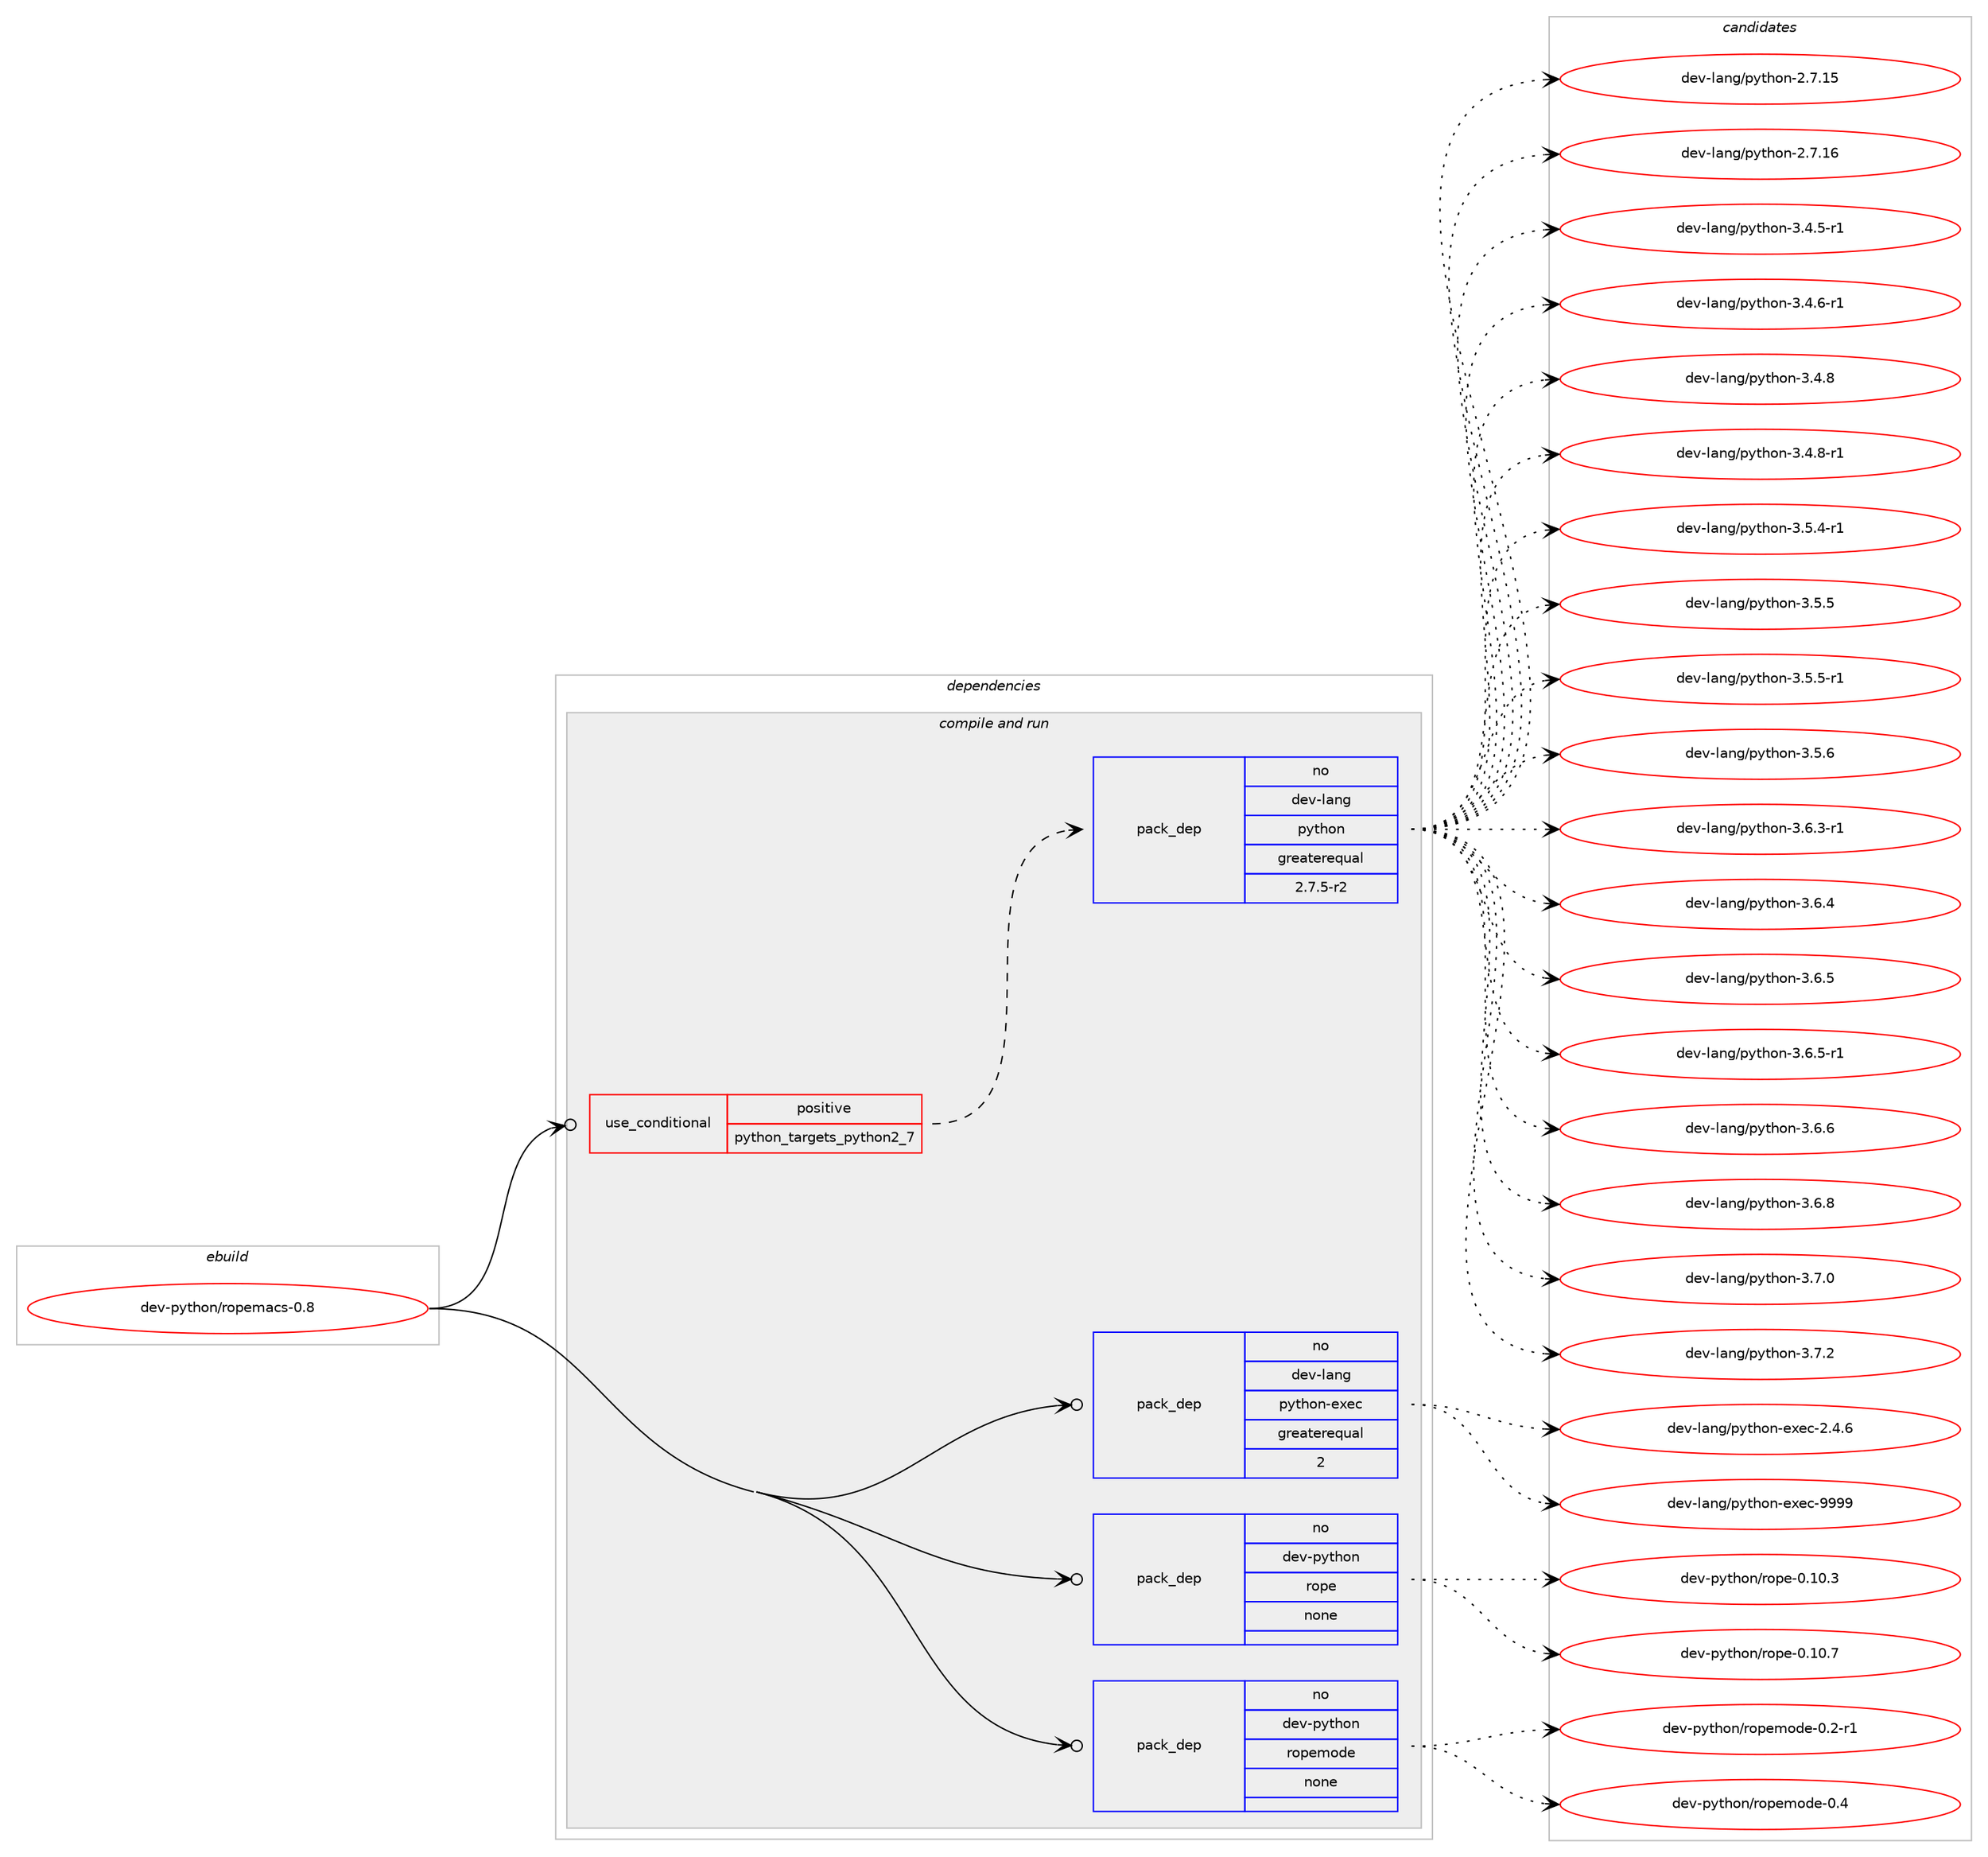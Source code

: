 digraph prolog {

# *************
# Graph options
# *************

newrank=true;
concentrate=true;
compound=true;
graph [rankdir=LR,fontname=Helvetica,fontsize=10,ranksep=1.5];#, ranksep=2.5, nodesep=0.2];
edge  [arrowhead=vee];
node  [fontname=Helvetica,fontsize=10];

# **********
# The ebuild
# **********

subgraph cluster_leftcol {
color=gray;
rank=same;
label=<<i>ebuild</i>>;
id [label="dev-python/ropemacs-0.8", color=red, width=4, href="../dev-python/ropemacs-0.8.svg"];
}

# ****************
# The dependencies
# ****************

subgraph cluster_midcol {
color=gray;
label=<<i>dependencies</i>>;
subgraph cluster_compile {
fillcolor="#eeeeee";
style=filled;
label=<<i>compile</i>>;
}
subgraph cluster_compileandrun {
fillcolor="#eeeeee";
style=filled;
label=<<i>compile and run</i>>;
subgraph cond384011 {
dependency1439557 [label=<<TABLE BORDER="0" CELLBORDER="1" CELLSPACING="0" CELLPADDING="4"><TR><TD ROWSPAN="3" CELLPADDING="10">use_conditional</TD></TR><TR><TD>positive</TD></TR><TR><TD>python_targets_python2_7</TD></TR></TABLE>>, shape=none, color=red];
subgraph pack1032184 {
dependency1439558 [label=<<TABLE BORDER="0" CELLBORDER="1" CELLSPACING="0" CELLPADDING="4" WIDTH="220"><TR><TD ROWSPAN="6" CELLPADDING="30">pack_dep</TD></TR><TR><TD WIDTH="110">no</TD></TR><TR><TD>dev-lang</TD></TR><TR><TD>python</TD></TR><TR><TD>greaterequal</TD></TR><TR><TD>2.7.5-r2</TD></TR></TABLE>>, shape=none, color=blue];
}
dependency1439557:e -> dependency1439558:w [weight=20,style="dashed",arrowhead="vee"];
}
id:e -> dependency1439557:w [weight=20,style="solid",arrowhead="odotvee"];
subgraph pack1032185 {
dependency1439559 [label=<<TABLE BORDER="0" CELLBORDER="1" CELLSPACING="0" CELLPADDING="4" WIDTH="220"><TR><TD ROWSPAN="6" CELLPADDING="30">pack_dep</TD></TR><TR><TD WIDTH="110">no</TD></TR><TR><TD>dev-lang</TD></TR><TR><TD>python-exec</TD></TR><TR><TD>greaterequal</TD></TR><TR><TD>2</TD></TR></TABLE>>, shape=none, color=blue];
}
id:e -> dependency1439559:w [weight=20,style="solid",arrowhead="odotvee"];
subgraph pack1032186 {
dependency1439560 [label=<<TABLE BORDER="0" CELLBORDER="1" CELLSPACING="0" CELLPADDING="4" WIDTH="220"><TR><TD ROWSPAN="6" CELLPADDING="30">pack_dep</TD></TR><TR><TD WIDTH="110">no</TD></TR><TR><TD>dev-python</TD></TR><TR><TD>rope</TD></TR><TR><TD>none</TD></TR><TR><TD></TD></TR></TABLE>>, shape=none, color=blue];
}
id:e -> dependency1439560:w [weight=20,style="solid",arrowhead="odotvee"];
subgraph pack1032187 {
dependency1439561 [label=<<TABLE BORDER="0" CELLBORDER="1" CELLSPACING="0" CELLPADDING="4" WIDTH="220"><TR><TD ROWSPAN="6" CELLPADDING="30">pack_dep</TD></TR><TR><TD WIDTH="110">no</TD></TR><TR><TD>dev-python</TD></TR><TR><TD>ropemode</TD></TR><TR><TD>none</TD></TR><TR><TD></TD></TR></TABLE>>, shape=none, color=blue];
}
id:e -> dependency1439561:w [weight=20,style="solid",arrowhead="odotvee"];
}
subgraph cluster_run {
fillcolor="#eeeeee";
style=filled;
label=<<i>run</i>>;
}
}

# **************
# The candidates
# **************

subgraph cluster_choices {
rank=same;
color=gray;
label=<<i>candidates</i>>;

subgraph choice1032184 {
color=black;
nodesep=1;
choice10010111845108971101034711212111610411111045504655464953 [label="dev-lang/python-2.7.15", color=red, width=4,href="../dev-lang/python-2.7.15.svg"];
choice10010111845108971101034711212111610411111045504655464954 [label="dev-lang/python-2.7.16", color=red, width=4,href="../dev-lang/python-2.7.16.svg"];
choice1001011184510897110103471121211161041111104551465246534511449 [label="dev-lang/python-3.4.5-r1", color=red, width=4,href="../dev-lang/python-3.4.5-r1.svg"];
choice1001011184510897110103471121211161041111104551465246544511449 [label="dev-lang/python-3.4.6-r1", color=red, width=4,href="../dev-lang/python-3.4.6-r1.svg"];
choice100101118451089711010347112121116104111110455146524656 [label="dev-lang/python-3.4.8", color=red, width=4,href="../dev-lang/python-3.4.8.svg"];
choice1001011184510897110103471121211161041111104551465246564511449 [label="dev-lang/python-3.4.8-r1", color=red, width=4,href="../dev-lang/python-3.4.8-r1.svg"];
choice1001011184510897110103471121211161041111104551465346524511449 [label="dev-lang/python-3.5.4-r1", color=red, width=4,href="../dev-lang/python-3.5.4-r1.svg"];
choice100101118451089711010347112121116104111110455146534653 [label="dev-lang/python-3.5.5", color=red, width=4,href="../dev-lang/python-3.5.5.svg"];
choice1001011184510897110103471121211161041111104551465346534511449 [label="dev-lang/python-3.5.5-r1", color=red, width=4,href="../dev-lang/python-3.5.5-r1.svg"];
choice100101118451089711010347112121116104111110455146534654 [label="dev-lang/python-3.5.6", color=red, width=4,href="../dev-lang/python-3.5.6.svg"];
choice1001011184510897110103471121211161041111104551465446514511449 [label="dev-lang/python-3.6.3-r1", color=red, width=4,href="../dev-lang/python-3.6.3-r1.svg"];
choice100101118451089711010347112121116104111110455146544652 [label="dev-lang/python-3.6.4", color=red, width=4,href="../dev-lang/python-3.6.4.svg"];
choice100101118451089711010347112121116104111110455146544653 [label="dev-lang/python-3.6.5", color=red, width=4,href="../dev-lang/python-3.6.5.svg"];
choice1001011184510897110103471121211161041111104551465446534511449 [label="dev-lang/python-3.6.5-r1", color=red, width=4,href="../dev-lang/python-3.6.5-r1.svg"];
choice100101118451089711010347112121116104111110455146544654 [label="dev-lang/python-3.6.6", color=red, width=4,href="../dev-lang/python-3.6.6.svg"];
choice100101118451089711010347112121116104111110455146544656 [label="dev-lang/python-3.6.8", color=red, width=4,href="../dev-lang/python-3.6.8.svg"];
choice100101118451089711010347112121116104111110455146554648 [label="dev-lang/python-3.7.0", color=red, width=4,href="../dev-lang/python-3.7.0.svg"];
choice100101118451089711010347112121116104111110455146554650 [label="dev-lang/python-3.7.2", color=red, width=4,href="../dev-lang/python-3.7.2.svg"];
dependency1439558:e -> choice10010111845108971101034711212111610411111045504655464953:w [style=dotted,weight="100"];
dependency1439558:e -> choice10010111845108971101034711212111610411111045504655464954:w [style=dotted,weight="100"];
dependency1439558:e -> choice1001011184510897110103471121211161041111104551465246534511449:w [style=dotted,weight="100"];
dependency1439558:e -> choice1001011184510897110103471121211161041111104551465246544511449:w [style=dotted,weight="100"];
dependency1439558:e -> choice100101118451089711010347112121116104111110455146524656:w [style=dotted,weight="100"];
dependency1439558:e -> choice1001011184510897110103471121211161041111104551465246564511449:w [style=dotted,weight="100"];
dependency1439558:e -> choice1001011184510897110103471121211161041111104551465346524511449:w [style=dotted,weight="100"];
dependency1439558:e -> choice100101118451089711010347112121116104111110455146534653:w [style=dotted,weight="100"];
dependency1439558:e -> choice1001011184510897110103471121211161041111104551465346534511449:w [style=dotted,weight="100"];
dependency1439558:e -> choice100101118451089711010347112121116104111110455146534654:w [style=dotted,weight="100"];
dependency1439558:e -> choice1001011184510897110103471121211161041111104551465446514511449:w [style=dotted,weight="100"];
dependency1439558:e -> choice100101118451089711010347112121116104111110455146544652:w [style=dotted,weight="100"];
dependency1439558:e -> choice100101118451089711010347112121116104111110455146544653:w [style=dotted,weight="100"];
dependency1439558:e -> choice1001011184510897110103471121211161041111104551465446534511449:w [style=dotted,weight="100"];
dependency1439558:e -> choice100101118451089711010347112121116104111110455146544654:w [style=dotted,weight="100"];
dependency1439558:e -> choice100101118451089711010347112121116104111110455146544656:w [style=dotted,weight="100"];
dependency1439558:e -> choice100101118451089711010347112121116104111110455146554648:w [style=dotted,weight="100"];
dependency1439558:e -> choice100101118451089711010347112121116104111110455146554650:w [style=dotted,weight="100"];
}
subgraph choice1032185 {
color=black;
nodesep=1;
choice1001011184510897110103471121211161041111104510112010199455046524654 [label="dev-lang/python-exec-2.4.6", color=red, width=4,href="../dev-lang/python-exec-2.4.6.svg"];
choice10010111845108971101034711212111610411111045101120101994557575757 [label="dev-lang/python-exec-9999", color=red, width=4,href="../dev-lang/python-exec-9999.svg"];
dependency1439559:e -> choice1001011184510897110103471121211161041111104510112010199455046524654:w [style=dotted,weight="100"];
dependency1439559:e -> choice10010111845108971101034711212111610411111045101120101994557575757:w [style=dotted,weight="100"];
}
subgraph choice1032186 {
color=black;
nodesep=1;
choice100101118451121211161041111104711411111210145484649484651 [label="dev-python/rope-0.10.3", color=red, width=4,href="../dev-python/rope-0.10.3.svg"];
choice100101118451121211161041111104711411111210145484649484655 [label="dev-python/rope-0.10.7", color=red, width=4,href="../dev-python/rope-0.10.7.svg"];
dependency1439560:e -> choice100101118451121211161041111104711411111210145484649484651:w [style=dotted,weight="100"];
dependency1439560:e -> choice100101118451121211161041111104711411111210145484649484655:w [style=dotted,weight="100"];
}
subgraph choice1032187 {
color=black;
nodesep=1;
choice1001011184511212111610411111047114111112101109111100101454846504511449 [label="dev-python/ropemode-0.2-r1", color=red, width=4,href="../dev-python/ropemode-0.2-r1.svg"];
choice100101118451121211161041111104711411111210110911110010145484652 [label="dev-python/ropemode-0.4", color=red, width=4,href="../dev-python/ropemode-0.4.svg"];
dependency1439561:e -> choice1001011184511212111610411111047114111112101109111100101454846504511449:w [style=dotted,weight="100"];
dependency1439561:e -> choice100101118451121211161041111104711411111210110911110010145484652:w [style=dotted,weight="100"];
}
}

}
